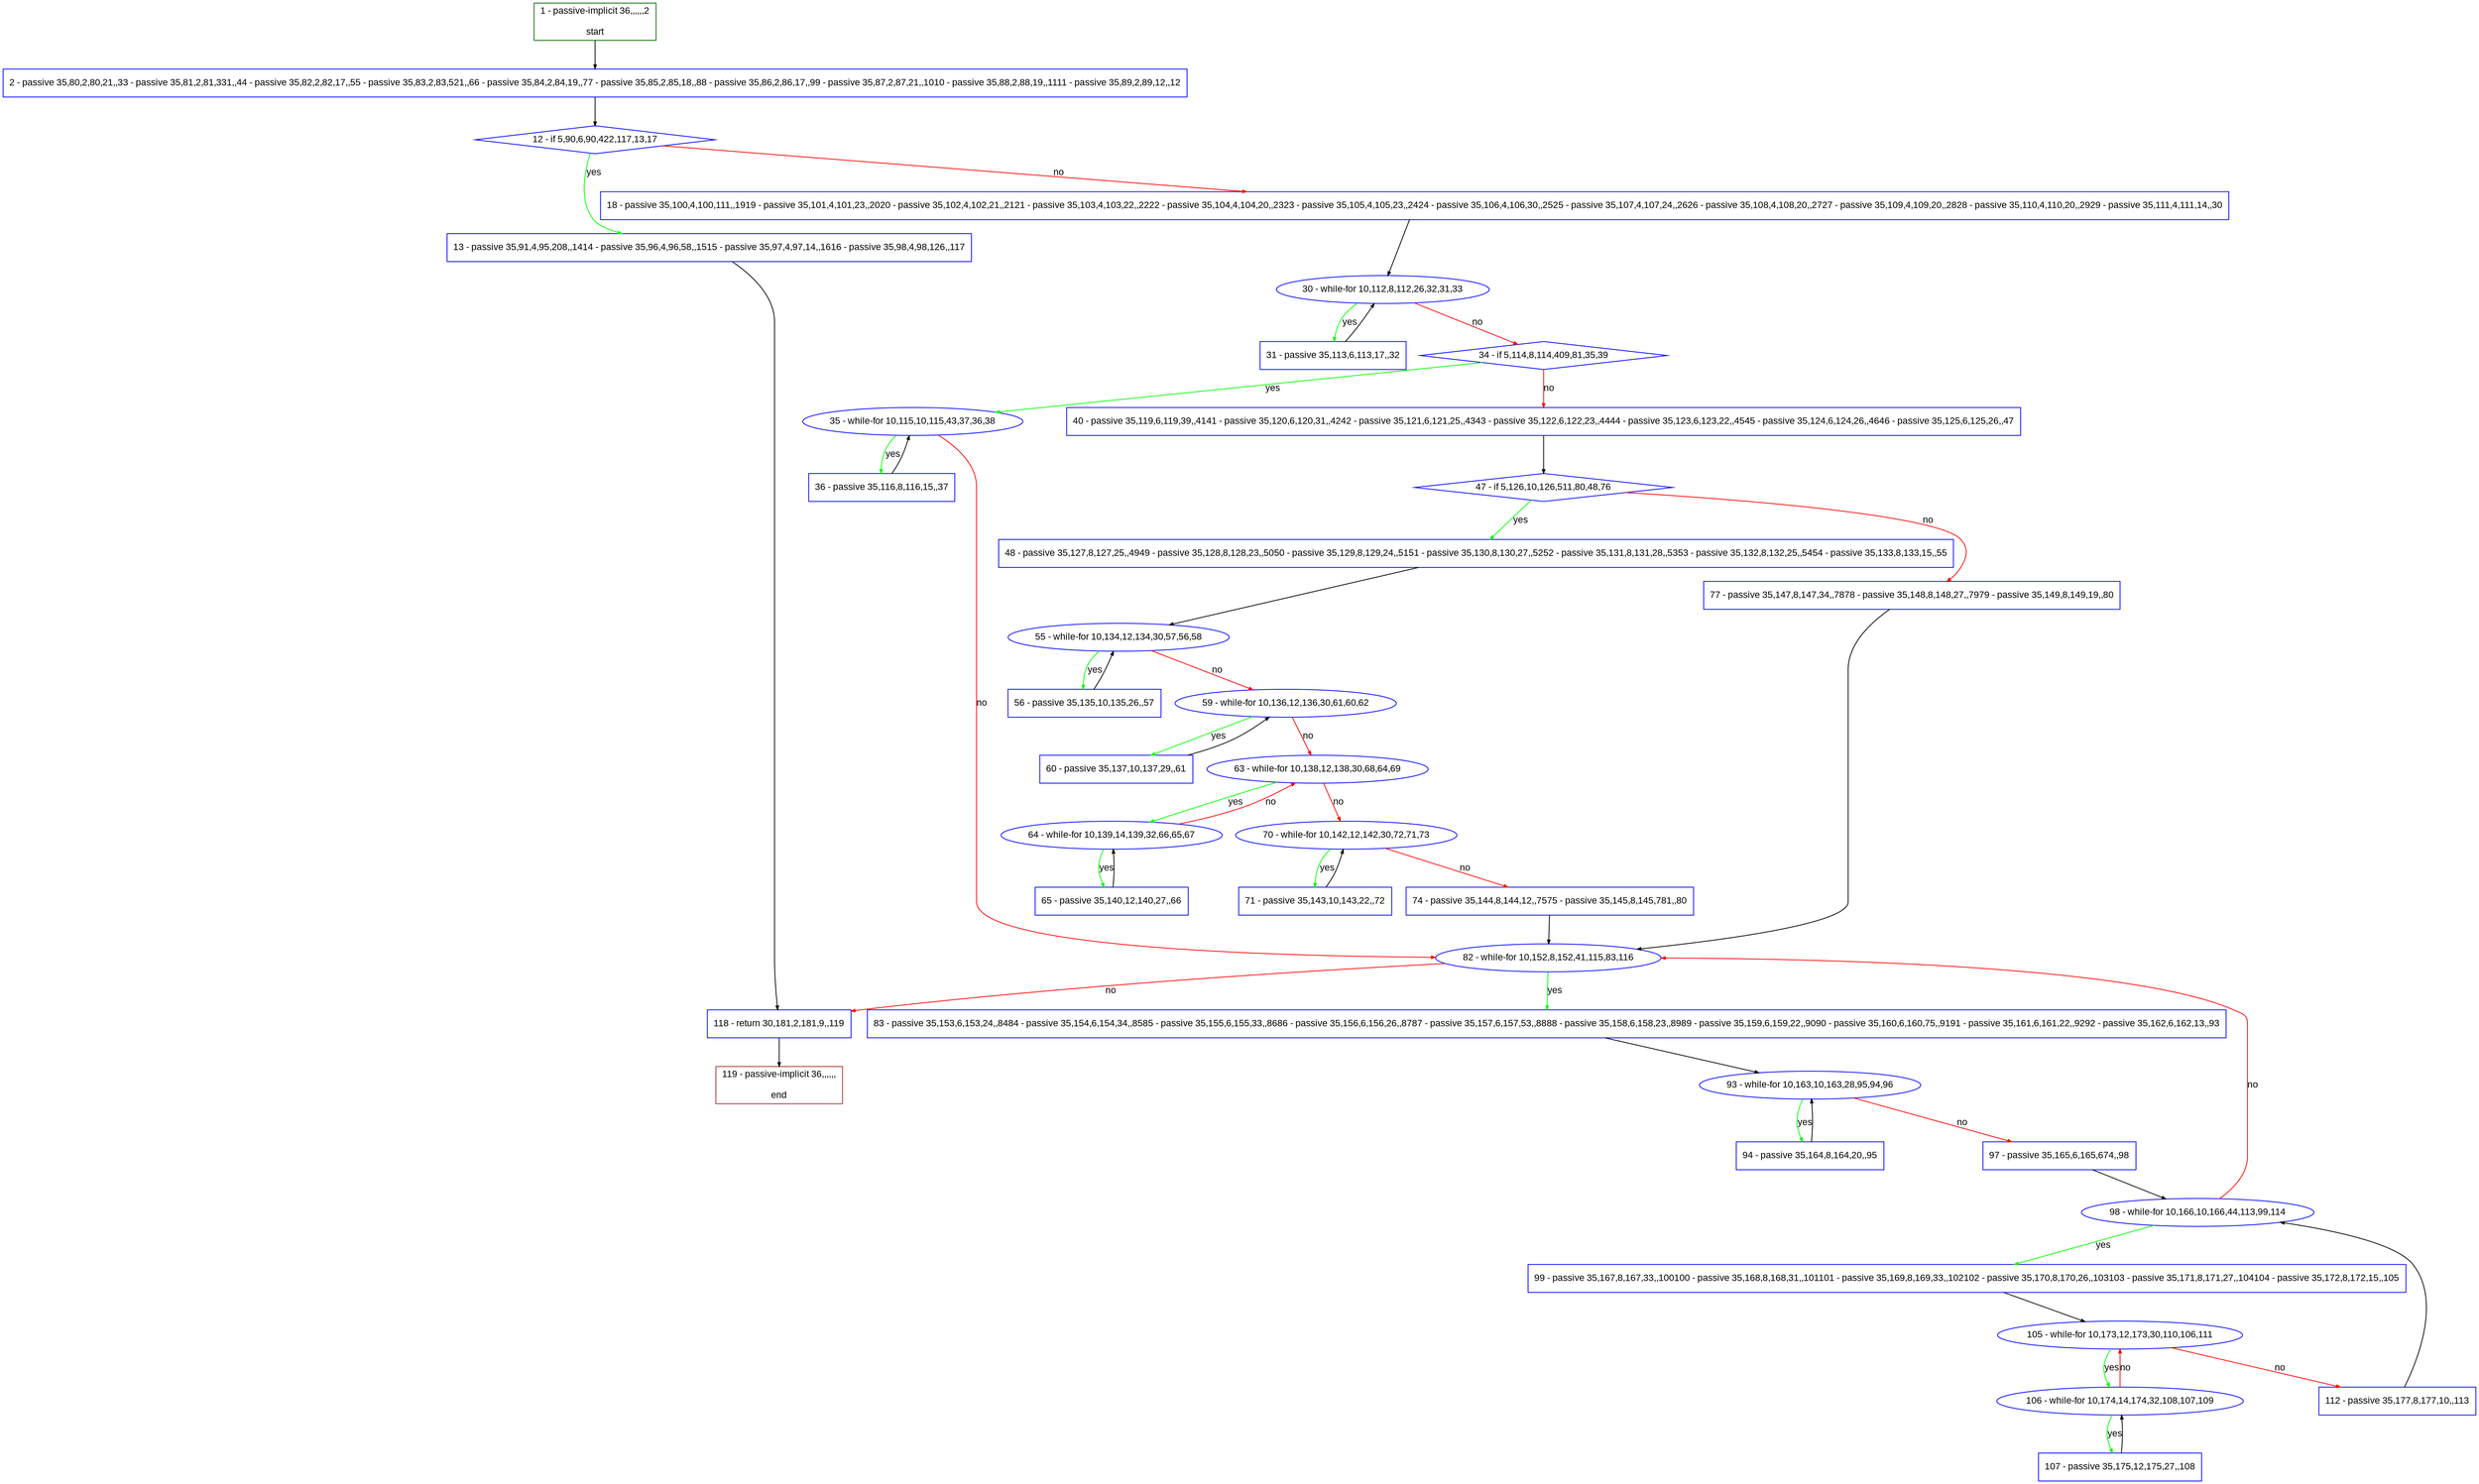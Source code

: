 digraph "" {
  graph [pack="true", label="", fontsize="12", packmode="clust", fontname="Arial", fillcolor="#FFFFCC", bgcolor="white", style="rounded,filled", compound="true"];
  node [node_initialized="no", label="", color="grey", fontsize="12", fillcolor="white", fontname="Arial", style="filled", shape="rectangle", compound="true", fixedsize="false"];
  edge [fontcolor="black", arrowhead="normal", arrowtail="none", arrowsize="0.5", ltail="", label="", color="black", fontsize="12", lhead="", fontname="Arial", dir="forward", compound="true"];
  __N1 [label="2 - passive 35,80,2,80,21,,33 - passive 35,81,2,81,331,,44 - passive 35,82,2,82,17,,55 - passive 35,83,2,83,521,,66 - passive 35,84,2,84,19,,77 - passive 35,85,2,85,18,,88 - passive 35,86,2,86,17,,99 - passive 35,87,2,87,21,,1010 - passive 35,88,2,88,19,,1111 - passive 35,89,2,89,12,,12", color="#0000ff", fillcolor="#ffffff", style="filled", shape="box"];
  __N2 [label="1 - passive-implicit 36,,,,,,2\n\nstart", color="#006400", fillcolor="#ffffff", style="filled", shape="box"];
  __N3 [label="12 - if 5,90,6,90,422,117,13,17", color="#0000ff", fillcolor="#ffffff", style="filled", shape="diamond"];
  __N4 [label="13 - passive 35,91,4,95,208,,1414 - passive 35,96,4,96,58,,1515 - passive 35,97,4,97,14,,1616 - passive 35,98,4,98,126,,117", color="#0000ff", fillcolor="#ffffff", style="filled", shape="box"];
  __N5 [label="18 - passive 35,100,4,100,111,,1919 - passive 35,101,4,101,23,,2020 - passive 35,102,4,102,21,,2121 - passive 35,103,4,103,22,,2222 - passive 35,104,4,104,20,,2323 - passive 35,105,4,105,23,,2424 - passive 35,106,4,106,30,,2525 - passive 35,107,4,107,24,,2626 - passive 35,108,4,108,20,,2727 - passive 35,109,4,109,20,,2828 - passive 35,110,4,110,20,,2929 - passive 35,111,4,111,14,,30", color="#0000ff", fillcolor="#ffffff", style="filled", shape="box"];
  __N6 [label="118 - return 30,181,2,181,9,,119", color="#0000ff", fillcolor="#ffffff", style="filled", shape="box"];
  __N7 [label="30 - while-for 10,112,8,112,26,32,31,33", color="#0000ff", fillcolor="#ffffff", style="filled", shape="oval"];
  __N8 [label="31 - passive 35,113,6,113,17,,32", color="#0000ff", fillcolor="#ffffff", style="filled", shape="box"];
  __N9 [label="34 - if 5,114,8,114,409,81,35,39", color="#0000ff", fillcolor="#ffffff", style="filled", shape="diamond"];
  __N10 [label="35 - while-for 10,115,10,115,43,37,36,38", color="#0000ff", fillcolor="#ffffff", style="filled", shape="oval"];
  __N11 [label="40 - passive 35,119,6,119,39,,4141 - passive 35,120,6,120,31,,4242 - passive 35,121,6,121,25,,4343 - passive 35,122,6,122,23,,4444 - passive 35,123,6,123,22,,4545 - passive 35,124,6,124,26,,4646 - passive 35,125,6,125,26,,47", color="#0000ff", fillcolor="#ffffff", style="filled", shape="box"];
  __N12 [label="36 - passive 35,116,8,116,15,,37", color="#0000ff", fillcolor="#ffffff", style="filled", shape="box"];
  __N13 [label="82 - while-for 10,152,8,152,41,115,83,116", color="#0000ff", fillcolor="#ffffff", style="filled", shape="oval"];
  __N14 [label="47 - if 5,126,10,126,511,80,48,76", color="#0000ff", fillcolor="#ffffff", style="filled", shape="diamond"];
  __N15 [label="48 - passive 35,127,8,127,25,,4949 - passive 35,128,8,128,23,,5050 - passive 35,129,8,129,24,,5151 - passive 35,130,8,130,27,,5252 - passive 35,131,8,131,28,,5353 - passive 35,132,8,132,25,,5454 - passive 35,133,8,133,15,,55", color="#0000ff", fillcolor="#ffffff", style="filled", shape="box"];
  __N16 [label="77 - passive 35,147,8,147,34,,7878 - passive 35,148,8,148,27,,7979 - passive 35,149,8,149,19,,80", color="#0000ff", fillcolor="#ffffff", style="filled", shape="box"];
  __N17 [label="55 - while-for 10,134,12,134,30,57,56,58", color="#0000ff", fillcolor="#ffffff", style="filled", shape="oval"];
  __N18 [label="56 - passive 35,135,10,135,26,,57", color="#0000ff", fillcolor="#ffffff", style="filled", shape="box"];
  __N19 [label="59 - while-for 10,136,12,136,30,61,60,62", color="#0000ff", fillcolor="#ffffff", style="filled", shape="oval"];
  __N20 [label="60 - passive 35,137,10,137,29,,61", color="#0000ff", fillcolor="#ffffff", style="filled", shape="box"];
  __N21 [label="63 - while-for 10,138,12,138,30,68,64,69", color="#0000ff", fillcolor="#ffffff", style="filled", shape="oval"];
  __N22 [label="64 - while-for 10,139,14,139,32,66,65,67", color="#0000ff", fillcolor="#ffffff", style="filled", shape="oval"];
  __N23 [label="70 - while-for 10,142,12,142,30,72,71,73", color="#0000ff", fillcolor="#ffffff", style="filled", shape="oval"];
  __N24 [label="65 - passive 35,140,12,140,27,,66", color="#0000ff", fillcolor="#ffffff", style="filled", shape="box"];
  __N25 [label="71 - passive 35,143,10,143,22,,72", color="#0000ff", fillcolor="#ffffff", style="filled", shape="box"];
  __N26 [label="74 - passive 35,144,8,144,12,,7575 - passive 35,145,8,145,781,,80", color="#0000ff", fillcolor="#ffffff", style="filled", shape="box"];
  __N27 [label="83 - passive 35,153,6,153,24,,8484 - passive 35,154,6,154,34,,8585 - passive 35,155,6,155,33,,8686 - passive 35,156,6,156,26,,8787 - passive 35,157,6,157,53,,8888 - passive 35,158,6,158,23,,8989 - passive 35,159,6,159,22,,9090 - passive 35,160,6,160,75,,9191 - passive 35,161,6,161,22,,9292 - passive 35,162,6,162,13,,93", color="#0000ff", fillcolor="#ffffff", style="filled", shape="box"];
  __N28 [label="93 - while-for 10,163,10,163,28,95,94,96", color="#0000ff", fillcolor="#ffffff", style="filled", shape="oval"];
  __N29 [label="94 - passive 35,164,8,164,20,,95", color="#0000ff", fillcolor="#ffffff", style="filled", shape="box"];
  __N30 [label="97 - passive 35,165,6,165,674,,98", color="#0000ff", fillcolor="#ffffff", style="filled", shape="box"];
  __N31 [label="98 - while-for 10,166,10,166,44,113,99,114", color="#0000ff", fillcolor="#ffffff", style="filled", shape="oval"];
  __N32 [label="99 - passive 35,167,8,167,33,,100100 - passive 35,168,8,168,31,,101101 - passive 35,169,8,169,33,,102102 - passive 35,170,8,170,26,,103103 - passive 35,171,8,171,27,,104104 - passive 35,172,8,172,15,,105", color="#0000ff", fillcolor="#ffffff", style="filled", shape="box"];
  __N33 [label="105 - while-for 10,173,12,173,30,110,106,111", color="#0000ff", fillcolor="#ffffff", style="filled", shape="oval"];
  __N34 [label="106 - while-for 10,174,14,174,32,108,107,109", color="#0000ff", fillcolor="#ffffff", style="filled", shape="oval"];
  __N35 [label="112 - passive 35,177,8,177,10,,113", color="#0000ff", fillcolor="#ffffff", style="filled", shape="box"];
  __N36 [label="107 - passive 35,175,12,175,27,,108", color="#0000ff", fillcolor="#ffffff", style="filled", shape="box"];
  __N37 [label="119 - passive-implicit 36,,,,,,\n\nend", color="#a52a2a", fillcolor="#ffffff", style="filled", shape="box"];
  __N2 -> __N1 [arrowhead="normal", arrowtail="none", color="#000000", label="", dir="forward"];
  __N1 -> __N3 [arrowhead="normal", arrowtail="none", color="#000000", label="", dir="forward"];
  __N3 -> __N4 [arrowhead="normal", arrowtail="none", color="#00ff00", label="yes", dir="forward"];
  __N3 -> __N5 [arrowhead="normal", arrowtail="none", color="#ff0000", label="no", dir="forward"];
  __N4 -> __N6 [arrowhead="normal", arrowtail="none", color="#000000", label="", dir="forward"];
  __N5 -> __N7 [arrowhead="normal", arrowtail="none", color="#000000", label="", dir="forward"];
  __N7 -> __N8 [arrowhead="normal", arrowtail="none", color="#00ff00", label="yes", dir="forward"];
  __N8 -> __N7 [arrowhead="normal", arrowtail="none", color="#000000", label="", dir="forward"];
  __N7 -> __N9 [arrowhead="normal", arrowtail="none", color="#ff0000", label="no", dir="forward"];
  __N9 -> __N10 [arrowhead="normal", arrowtail="none", color="#00ff00", label="yes", dir="forward"];
  __N9 -> __N11 [arrowhead="normal", arrowtail="none", color="#ff0000", label="no", dir="forward"];
  __N10 -> __N12 [arrowhead="normal", arrowtail="none", color="#00ff00", label="yes", dir="forward"];
  __N12 -> __N10 [arrowhead="normal", arrowtail="none", color="#000000", label="", dir="forward"];
  __N10 -> __N13 [arrowhead="normal", arrowtail="none", color="#ff0000", label="no", dir="forward"];
  __N11 -> __N14 [arrowhead="normal", arrowtail="none", color="#000000", label="", dir="forward"];
  __N14 -> __N15 [arrowhead="normal", arrowtail="none", color="#00ff00", label="yes", dir="forward"];
  __N14 -> __N16 [arrowhead="normal", arrowtail="none", color="#ff0000", label="no", dir="forward"];
  __N15 -> __N17 [arrowhead="normal", arrowtail="none", color="#000000", label="", dir="forward"];
  __N17 -> __N18 [arrowhead="normal", arrowtail="none", color="#00ff00", label="yes", dir="forward"];
  __N18 -> __N17 [arrowhead="normal", arrowtail="none", color="#000000", label="", dir="forward"];
  __N17 -> __N19 [arrowhead="normal", arrowtail="none", color="#ff0000", label="no", dir="forward"];
  __N19 -> __N20 [arrowhead="normal", arrowtail="none", color="#00ff00", label="yes", dir="forward"];
  __N20 -> __N19 [arrowhead="normal", arrowtail="none", color="#000000", label="", dir="forward"];
  __N19 -> __N21 [arrowhead="normal", arrowtail="none", color="#ff0000", label="no", dir="forward"];
  __N21 -> __N22 [arrowhead="normal", arrowtail="none", color="#00ff00", label="yes", dir="forward"];
  __N22 -> __N21 [arrowhead="normal", arrowtail="none", color="#ff0000", label="no", dir="forward"];
  __N21 -> __N23 [arrowhead="normal", arrowtail="none", color="#ff0000", label="no", dir="forward"];
  __N22 -> __N24 [arrowhead="normal", arrowtail="none", color="#00ff00", label="yes", dir="forward"];
  __N24 -> __N22 [arrowhead="normal", arrowtail="none", color="#000000", label="", dir="forward"];
  __N23 -> __N25 [arrowhead="normal", arrowtail="none", color="#00ff00", label="yes", dir="forward"];
  __N25 -> __N23 [arrowhead="normal", arrowtail="none", color="#000000", label="", dir="forward"];
  __N23 -> __N26 [arrowhead="normal", arrowtail="none", color="#ff0000", label="no", dir="forward"];
  __N26 -> __N13 [arrowhead="normal", arrowtail="none", color="#000000", label="", dir="forward"];
  __N16 -> __N13 [arrowhead="normal", arrowtail="none", color="#000000", label="", dir="forward"];
  __N13 -> __N27 [arrowhead="normal", arrowtail="none", color="#00ff00", label="yes", dir="forward"];
  __N13 -> __N6 [arrowhead="normal", arrowtail="none", color="#ff0000", label="no", dir="forward"];
  __N27 -> __N28 [arrowhead="normal", arrowtail="none", color="#000000", label="", dir="forward"];
  __N28 -> __N29 [arrowhead="normal", arrowtail="none", color="#00ff00", label="yes", dir="forward"];
  __N29 -> __N28 [arrowhead="normal", arrowtail="none", color="#000000", label="", dir="forward"];
  __N28 -> __N30 [arrowhead="normal", arrowtail="none", color="#ff0000", label="no", dir="forward"];
  __N30 -> __N31 [arrowhead="normal", arrowtail="none", color="#000000", label="", dir="forward"];
  __N31 -> __N13 [arrowhead="normal", arrowtail="none", color="#ff0000", label="no", dir="forward"];
  __N31 -> __N32 [arrowhead="normal", arrowtail="none", color="#00ff00", label="yes", dir="forward"];
  __N32 -> __N33 [arrowhead="normal", arrowtail="none", color="#000000", label="", dir="forward"];
  __N33 -> __N34 [arrowhead="normal", arrowtail="none", color="#00ff00", label="yes", dir="forward"];
  __N34 -> __N33 [arrowhead="normal", arrowtail="none", color="#ff0000", label="no", dir="forward"];
  __N33 -> __N35 [arrowhead="normal", arrowtail="none", color="#ff0000", label="no", dir="forward"];
  __N34 -> __N36 [arrowhead="normal", arrowtail="none", color="#00ff00", label="yes", dir="forward"];
  __N36 -> __N34 [arrowhead="normal", arrowtail="none", color="#000000", label="", dir="forward"];
  __N35 -> __N31 [arrowhead="normal", arrowtail="none", color="#000000", label="", dir="forward"];
  __N6 -> __N37 [arrowhead="normal", arrowtail="none", color="#000000", label="", dir="forward"];
}

